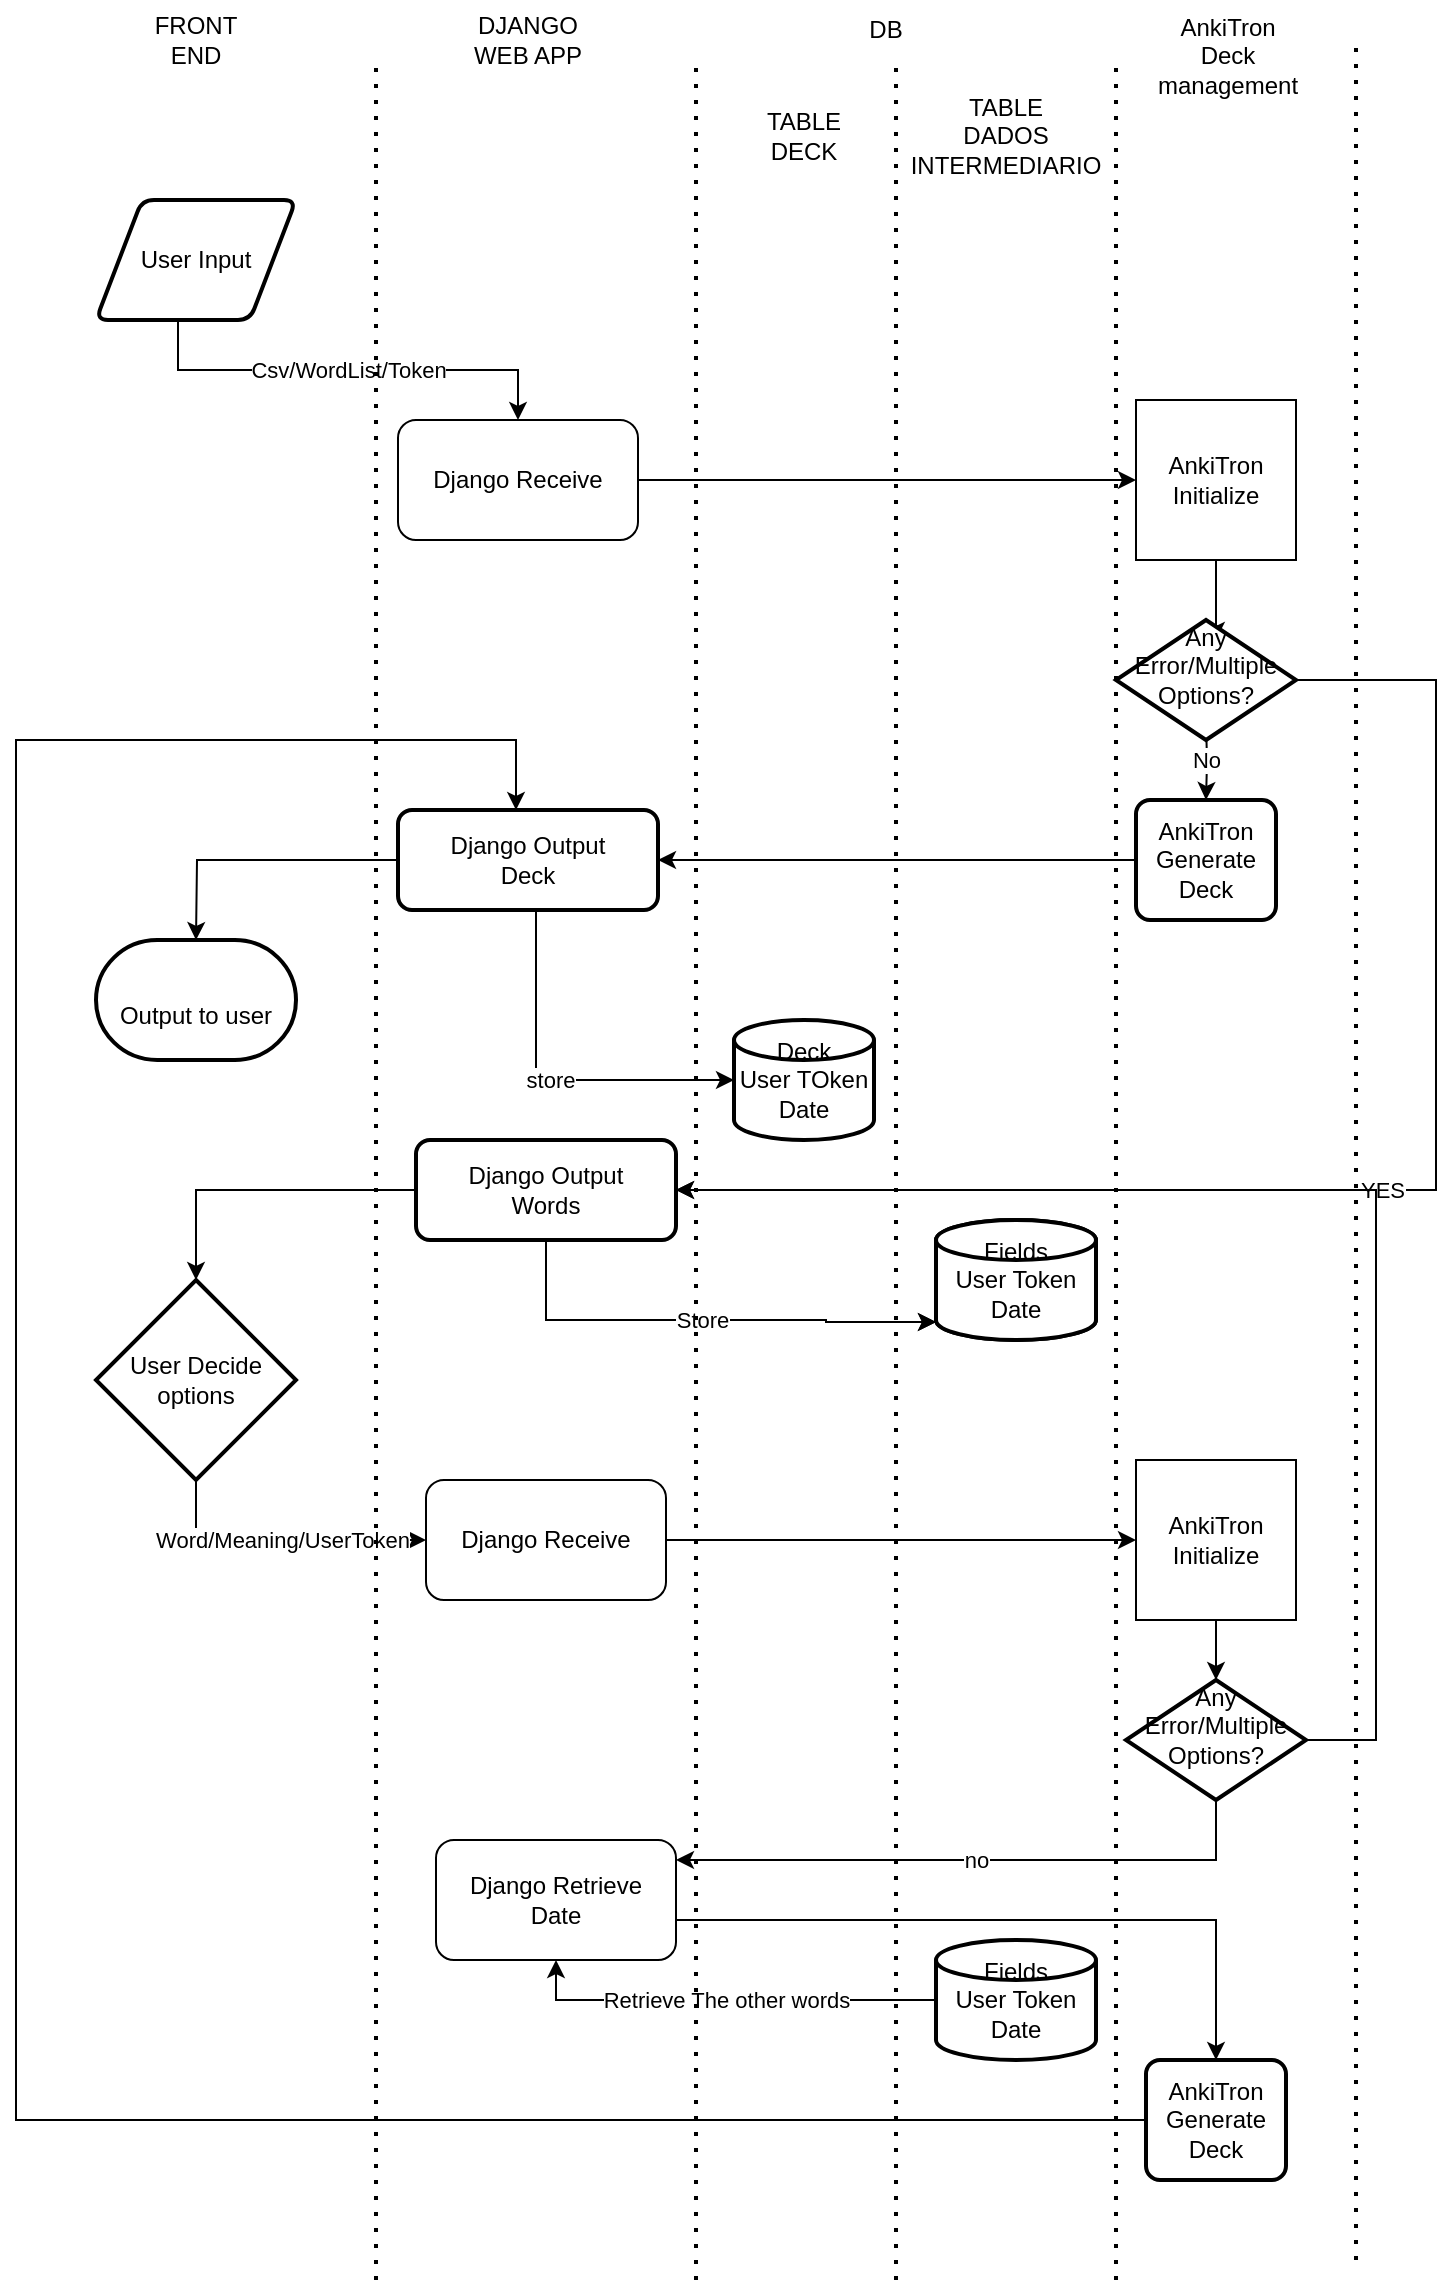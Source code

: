<mxfile version="14.0.1"><diagram id="eq-DjohN9WTD7HdvGoBX" name="Page-1"><mxGraphModel dx="784" dy="491" grid="1" gridSize="10" guides="1" tooltips="1" connect="1" arrows="1" fold="1" page="1" pageScale="1" pageWidth="827" pageHeight="1169" math="0" shadow="0"><root><mxCell id="0"/><mxCell id="1" parent="0"/><mxCell id="70-O6XL2-0paYsVScj8E-3" value="Csv/WordList/Token" style="edgeStyle=orthogonalEdgeStyle;rounded=0;orthogonalLoop=1;jettySize=auto;html=1;entryX=0.5;entryY=0;entryDx=0;entryDy=0;exitX=0.41;exitY=1;exitDx=0;exitDy=0;exitPerimeter=0;" edge="1" parent="1" source="70-O6XL2-0paYsVScj8E-9" target="70-O6XL2-0paYsVScj8E-2"><mxGeometry relative="1" as="geometry"><mxPoint x="270" y="140" as="sourcePoint"/></mxGeometry></mxCell><mxCell id="70-O6XL2-0paYsVScj8E-5" style="edgeStyle=orthogonalEdgeStyle;rounded=0;orthogonalLoop=1;jettySize=auto;html=1;" edge="1" parent="1" source="70-O6XL2-0paYsVScj8E-2" target="70-O6XL2-0paYsVScj8E-4"><mxGeometry relative="1" as="geometry"/></mxCell><mxCell id="70-O6XL2-0paYsVScj8E-2" value="Django Receive" style="rounded=1;whiteSpace=wrap;html=1;" vertex="1" parent="1"><mxGeometry x="211" y="210" width="120" height="60" as="geometry"/></mxCell><mxCell id="70-O6XL2-0paYsVScj8E-7" style="edgeStyle=orthogonalEdgeStyle;rounded=0;orthogonalLoop=1;jettySize=auto;html=1;entryX=0.5;entryY=0;entryDx=0;entryDy=0;" edge="1" parent="1" source="70-O6XL2-0paYsVScj8E-4"><mxGeometry relative="1" as="geometry"><mxPoint x="620" y="320" as="targetPoint"/></mxGeometry></mxCell><mxCell id="70-O6XL2-0paYsVScj8E-4" value="AnkiTron Initialize" style="whiteSpace=wrap;html=1;aspect=fixed;" vertex="1" parent="1"><mxGeometry x="580" y="200" width="80" height="80" as="geometry"/></mxCell><mxCell id="70-O6XL2-0paYsVScj8E-8" value="&lt;div&gt;No&lt;/div&gt;" style="edgeStyle=orthogonalEdgeStyle;rounded=0;orthogonalLoop=1;jettySize=auto;html=1;" edge="1" parent="1" target="70-O6XL2-0paYsVScj8E-11"><mxGeometry relative="1" as="geometry"><mxPoint x="510" y="340" as="targetPoint"/><mxPoint x="615" y="360" as="sourcePoint"/></mxGeometry></mxCell><mxCell id="70-O6XL2-0paYsVScj8E-14" style="edgeStyle=orthogonalEdgeStyle;rounded=0;orthogonalLoop=1;jettySize=auto;html=1;exitX=0;exitY=0.5;exitDx=0;exitDy=0;" edge="1" parent="1" source="70-O6XL2-0paYsVScj8E-9"><mxGeometry relative="1" as="geometry"><mxPoint x="90" y="130" as="targetPoint"/></mxGeometry></mxCell><mxCell id="70-O6XL2-0paYsVScj8E-9" value="User Input" style="shape=parallelogram;html=1;strokeWidth=2;perimeter=parallelogramPerimeter;whiteSpace=wrap;rounded=1;arcSize=12;size=0.23;" vertex="1" parent="1"><mxGeometry x="60" y="100" width="100" height="60" as="geometry"/></mxCell><mxCell id="70-O6XL2-0paYsVScj8E-20" value="YES" style="edgeStyle=orthogonalEdgeStyle;rounded=0;orthogonalLoop=1;jettySize=auto;html=1;entryX=1;entryY=0.5;entryDx=0;entryDy=0;" edge="1" parent="1" source="70-O6XL2-0paYsVScj8E-10" target="70-O6XL2-0paYsVScj8E-22"><mxGeometry relative="1" as="geometry"><mxPoint x="350" y="600" as="targetPoint"/><Array as="points"><mxPoint x="730" y="340"/><mxPoint x="730" y="595"/></Array></mxGeometry></mxCell><mxCell id="70-O6XL2-0paYsVScj8E-10" value="&#xA;Any Error/Multiple Options?&#xA;&#xA;" style="strokeWidth=2;html=1;shape=mxgraph.flowchart.decision;whiteSpace=wrap;" vertex="1" parent="1"><mxGeometry x="570" y="310" width="90" height="60" as="geometry"/></mxCell><mxCell id="70-O6XL2-0paYsVScj8E-13" style="edgeStyle=orthogonalEdgeStyle;rounded=0;orthogonalLoop=1;jettySize=auto;html=1;entryX=1;entryY=0.5;entryDx=0;entryDy=0;" edge="1" parent="1" source="70-O6XL2-0paYsVScj8E-11" target="70-O6XL2-0paYsVScj8E-12"><mxGeometry relative="1" as="geometry"/></mxCell><mxCell id="70-O6XL2-0paYsVScj8E-11" value="AnkiTron Generate Deck" style="rounded=1;whiteSpace=wrap;html=1;absoluteArcSize=1;arcSize=14;strokeWidth=2;" vertex="1" parent="1"><mxGeometry x="580" y="400" width="70" height="60" as="geometry"/></mxCell><mxCell id="70-O6XL2-0paYsVScj8E-16" style="edgeStyle=orthogonalEdgeStyle;rounded=0;orthogonalLoop=1;jettySize=auto;html=1;entryX=0.6;entryY=0;entryDx=0;entryDy=0;entryPerimeter=0;" edge="1" parent="1" source="70-O6XL2-0paYsVScj8E-12"><mxGeometry relative="1" as="geometry"><mxPoint x="110" y="470" as="targetPoint"/></mxGeometry></mxCell><mxCell id="70-O6XL2-0paYsVScj8E-47" value="store" style="edgeStyle=orthogonalEdgeStyle;rounded=0;jumpStyle=arc;jumpSize=18;orthogonalLoop=1;jettySize=auto;html=1;entryX=0;entryY=0.5;entryDx=0;entryDy=0;entryPerimeter=0;" edge="1" parent="1" source="70-O6XL2-0paYsVScj8E-12" target="70-O6XL2-0paYsVScj8E-18"><mxGeometry relative="1" as="geometry"><Array as="points"><mxPoint x="280" y="540"/></Array></mxGeometry></mxCell><mxCell id="70-O6XL2-0paYsVScj8E-12" value="&lt;div&gt;Django Output &lt;br&gt;&lt;/div&gt;&lt;div&gt;Deck&lt;/div&gt;" style="rounded=1;whiteSpace=wrap;html=1;absoluteArcSize=1;arcSize=14;strokeWidth=2;" vertex="1" parent="1"><mxGeometry x="211" y="405" width="130" height="50" as="geometry"/></mxCell><mxCell id="70-O6XL2-0paYsVScj8E-17" value="&lt;br&gt;&lt;div&gt;Output to user&lt;/div&gt;" style="strokeWidth=2;html=1;shape=mxgraph.flowchart.terminator;whiteSpace=wrap;" vertex="1" parent="1"><mxGeometry x="60" y="470" width="100" height="60" as="geometry"/></mxCell><mxCell id="70-O6XL2-0paYsVScj8E-18" value="&lt;div&gt;Deck&lt;/div&gt;&lt;div&gt;User TOken&lt;/div&gt;&lt;div&gt;Date&lt;br&gt;&lt;/div&gt;" style="strokeWidth=2;html=1;shape=mxgraph.flowchart.database;whiteSpace=wrap;" vertex="1" parent="1"><mxGeometry x="379" y="510" width="70" height="60" as="geometry"/></mxCell><mxCell id="70-O6XL2-0paYsVScj8E-25" style="edgeStyle=orthogonalEdgeStyle;rounded=0;orthogonalLoop=1;jettySize=auto;html=1;" edge="1" parent="1" source="70-O6XL2-0paYsVScj8E-22" target="70-O6XL2-0paYsVScj8E-24"><mxGeometry relative="1" as="geometry"/></mxCell><mxCell id="70-O6XL2-0paYsVScj8E-28" value="Store" style="edgeStyle=orthogonalEdgeStyle;rounded=0;orthogonalLoop=1;jettySize=auto;html=1;entryX=0;entryY=0.85;entryDx=0;entryDy=0;entryPerimeter=0;" edge="1" parent="1" source="70-O6XL2-0paYsVScj8E-22" target="70-O6XL2-0paYsVScj8E-27"><mxGeometry relative="1" as="geometry"><Array as="points"><mxPoint x="285" y="660"/><mxPoint x="425" y="660"/></Array></mxGeometry></mxCell><mxCell id="70-O6XL2-0paYsVScj8E-22" value="&lt;div&gt;Django Output &lt;br&gt;&lt;/div&gt;&lt;div&gt;Words&lt;br&gt;&lt;/div&gt;" style="rounded=1;whiteSpace=wrap;html=1;absoluteArcSize=1;arcSize=14;strokeWidth=2;" vertex="1" parent="1"><mxGeometry x="220" y="570" width="130" height="50" as="geometry"/></mxCell><mxCell id="70-O6XL2-0paYsVScj8E-30" value="&lt;div&gt;Word/Meaning/UserToken&lt;/div&gt;" style="edgeStyle=orthogonalEdgeStyle;rounded=0;orthogonalLoop=1;jettySize=auto;html=1;" edge="1" parent="1" source="70-O6XL2-0paYsVScj8E-24" target="70-O6XL2-0paYsVScj8E-29"><mxGeometry relative="1" as="geometry"><Array as="points"><mxPoint x="110" y="770"/></Array></mxGeometry></mxCell><mxCell id="70-O6XL2-0paYsVScj8E-24" value="User Decide options" style="strokeWidth=2;html=1;shape=mxgraph.flowchart.decision;whiteSpace=wrap;" vertex="1" parent="1"><mxGeometry x="60" y="640" width="100" height="100" as="geometry"/></mxCell><mxCell id="70-O6XL2-0paYsVScj8E-27" value="&lt;div&gt;Fields&lt;/div&gt;&lt;div&gt;User Token&lt;/div&gt;&lt;div&gt;Date&lt;br&gt;&lt;/div&gt;" style="strokeWidth=2;html=1;shape=mxgraph.flowchart.database;whiteSpace=wrap;" vertex="1" parent="1"><mxGeometry x="480" y="610" width="80" height="60" as="geometry"/></mxCell><mxCell id="70-O6XL2-0paYsVScj8E-32" style="edgeStyle=orthogonalEdgeStyle;rounded=0;orthogonalLoop=1;jettySize=auto;html=1;entryX=0;entryY=0.5;entryDx=0;entryDy=0;" edge="1" parent="1" source="70-O6XL2-0paYsVScj8E-29" target="70-O6XL2-0paYsVScj8E-31"><mxGeometry relative="1" as="geometry"/></mxCell><mxCell id="70-O6XL2-0paYsVScj8E-29" value="Django Receive" style="rounded=1;whiteSpace=wrap;html=1;" vertex="1" parent="1"><mxGeometry x="225" y="740" width="120" height="60" as="geometry"/></mxCell><mxCell id="70-O6XL2-0paYsVScj8E-36" style="edgeStyle=orthogonalEdgeStyle;rounded=0;orthogonalLoop=1;jettySize=auto;html=1;" edge="1" parent="1" source="70-O6XL2-0paYsVScj8E-31" target="70-O6XL2-0paYsVScj8E-34"><mxGeometry relative="1" as="geometry"/></mxCell><mxCell id="70-O6XL2-0paYsVScj8E-48" style="edgeStyle=orthogonalEdgeStyle;rounded=0;jumpStyle=arc;jumpSize=18;orthogonalLoop=1;jettySize=auto;html=1;entryX=1;entryY=0.5;entryDx=0;entryDy=0;" edge="1" parent="1" source="70-O6XL2-0paYsVScj8E-34" target="70-O6XL2-0paYsVScj8E-22"><mxGeometry relative="1" as="geometry"><mxPoint x="700" y="620" as="targetPoint"/><mxPoint x="680" y="860" as="sourcePoint"/><Array as="points"><mxPoint x="700" y="870"/><mxPoint x="700" y="595"/></Array></mxGeometry></mxCell><mxCell id="70-O6XL2-0paYsVScj8E-31" value="AnkiTron Initialize" style="whiteSpace=wrap;html=1;aspect=fixed;" vertex="1" parent="1"><mxGeometry x="580" y="730" width="80" height="80" as="geometry"/></mxCell><mxCell id="70-O6XL2-0paYsVScj8E-41" value="no" style="edgeStyle=orthogonalEdgeStyle;rounded=0;orthogonalLoop=1;jettySize=auto;html=1;" edge="1" parent="1" source="70-O6XL2-0paYsVScj8E-34" target="70-O6XL2-0paYsVScj8E-37"><mxGeometry relative="1" as="geometry"><Array as="points"><mxPoint x="620" y="930"/></Array></mxGeometry></mxCell><mxCell id="70-O6XL2-0paYsVScj8E-34" value="&#xA;Any Error/Multiple Options?&#xA;&#xA;" style="strokeWidth=2;html=1;shape=mxgraph.flowchart.decision;whiteSpace=wrap;" vertex="1" parent="1"><mxGeometry x="575" y="840" width="90" height="60" as="geometry"/></mxCell><mxCell id="70-O6XL2-0paYsVScj8E-44" style="edgeStyle=orthogonalEdgeStyle;rounded=0;orthogonalLoop=1;jettySize=auto;html=1;" edge="1" parent="1" source="70-O6XL2-0paYsVScj8E-37" target="70-O6XL2-0paYsVScj8E-45"><mxGeometry relative="1" as="geometry"><mxPoint x="620" y="1030.0" as="targetPoint"/><Array as="points"><mxPoint x="620" y="960"/></Array></mxGeometry></mxCell><mxCell id="70-O6XL2-0paYsVScj8E-37" value="&lt;div&gt;Django Retrieve &lt;br&gt;&lt;/div&gt;&lt;div&gt;Date&lt;/div&gt;" style="rounded=1;whiteSpace=wrap;html=1;" vertex="1" parent="1"><mxGeometry x="230" y="920" width="120" height="60" as="geometry"/></mxCell><mxCell id="70-O6XL2-0paYsVScj8E-39" value="Store" style="edgeStyle=orthogonalEdgeStyle;rounded=0;orthogonalLoop=1;jettySize=auto;html=1;entryX=0;entryY=0.85;entryDx=0;entryDy=0;entryPerimeter=0;" edge="1" parent="1" target="70-O6XL2-0paYsVScj8E-40"><mxGeometry relative="1" as="geometry"><mxPoint x="285" y="620" as="sourcePoint"/><Array as="points"><mxPoint x="285" y="660"/><mxPoint x="425" y="660"/></Array></mxGeometry></mxCell><mxCell id="70-O6XL2-0paYsVScj8E-40" value="&lt;div&gt;Fields&lt;/div&gt;&lt;div&gt;User Token&lt;/div&gt;&lt;div&gt;Date&lt;br&gt;&lt;/div&gt;" style="strokeWidth=2;html=1;shape=mxgraph.flowchart.database;whiteSpace=wrap;" vertex="1" parent="1"><mxGeometry x="480" y="610" width="80" height="60" as="geometry"/></mxCell><mxCell id="70-O6XL2-0paYsVScj8E-43" value="Retrieve The other words" style="edgeStyle=orthogonalEdgeStyle;rounded=0;orthogonalLoop=1;jettySize=auto;html=1;entryX=0.5;entryY=1;entryDx=0;entryDy=0;" edge="1" parent="1" source="70-O6XL2-0paYsVScj8E-42" target="70-O6XL2-0paYsVScj8E-37"><mxGeometry relative="1" as="geometry"/></mxCell><mxCell id="70-O6XL2-0paYsVScj8E-42" value="&lt;div&gt;Fields&lt;/div&gt;&lt;div&gt;User Token&lt;/div&gt;&lt;div&gt;Date&lt;br&gt;&lt;/div&gt;" style="strokeWidth=2;html=1;shape=mxgraph.flowchart.database;whiteSpace=wrap;" vertex="1" parent="1"><mxGeometry x="480" y="970" width="80" height="60" as="geometry"/></mxCell><mxCell id="70-O6XL2-0paYsVScj8E-45" value="AnkiTron Generate Deck" style="rounded=1;whiteSpace=wrap;html=1;absoluteArcSize=1;arcSize=14;strokeWidth=2;" vertex="1" parent="1"><mxGeometry x="585" y="1030" width="70" height="60" as="geometry"/></mxCell><mxCell id="70-O6XL2-0paYsVScj8E-46" style="edgeStyle=orthogonalEdgeStyle;rounded=0;orthogonalLoop=1;jettySize=auto;html=1;jumpStyle=arc;jumpSize=18;" edge="1" parent="1" source="70-O6XL2-0paYsVScj8E-45" target="70-O6XL2-0paYsVScj8E-12"><mxGeometry relative="1" as="geometry"><Array as="points"><mxPoint x="20" y="1060"/><mxPoint x="20" y="370"/><mxPoint x="270" y="370"/></Array></mxGeometry></mxCell><mxCell id="70-O6XL2-0paYsVScj8E-51" value="" style="endArrow=none;dashed=1;html=1;dashPattern=1 3;strokeWidth=2;" edge="1" parent="1"><mxGeometry width="50" height="50" relative="1" as="geometry"><mxPoint x="200" y="1140" as="sourcePoint"/><mxPoint x="200" y="30" as="targetPoint"/></mxGeometry></mxCell><mxCell id="70-O6XL2-0paYsVScj8E-52" value="" style="endArrow=none;dashed=1;html=1;dashPattern=1 3;strokeWidth=2;" edge="1" parent="1"><mxGeometry width="50" height="50" relative="1" as="geometry"><mxPoint x="360" y="1140.0" as="sourcePoint"/><mxPoint x="360" y="30" as="targetPoint"/></mxGeometry></mxCell><mxCell id="70-O6XL2-0paYsVScj8E-53" value="" style="endArrow=none;dashed=1;html=1;dashPattern=1 3;strokeWidth=2;" edge="1" parent="1"><mxGeometry width="50" height="50" relative="1" as="geometry"><mxPoint x="460" y="1140.0" as="sourcePoint"/><mxPoint x="460" y="30" as="targetPoint"/></mxGeometry></mxCell><mxCell id="70-O6XL2-0paYsVScj8E-54" value="" style="endArrow=none;dashed=1;html=1;dashPattern=1 3;strokeWidth=2;" edge="1" parent="1"><mxGeometry width="50" height="50" relative="1" as="geometry"><mxPoint x="570" y="1140.0" as="sourcePoint"/><mxPoint x="570" y="30" as="targetPoint"/></mxGeometry></mxCell><mxCell id="70-O6XL2-0paYsVScj8E-55" value="" style="endArrow=none;dashed=1;html=1;dashPattern=1 3;strokeWidth=2;" edge="1" parent="1"><mxGeometry width="50" height="50" relative="1" as="geometry"><mxPoint x="690" y="1130.0" as="sourcePoint"/><mxPoint x="690" y="20" as="targetPoint"/></mxGeometry></mxCell><mxCell id="70-O6XL2-0paYsVScj8E-56" value="&lt;div&gt;FRONT&lt;/div&gt;&lt;div&gt;END&lt;br&gt;&lt;/div&gt;" style="text;html=1;strokeColor=none;fillColor=none;align=center;verticalAlign=middle;whiteSpace=wrap;rounded=0;" vertex="1" parent="1"><mxGeometry x="75" width="70" height="40" as="geometry"/></mxCell><mxCell id="70-O6XL2-0paYsVScj8E-58" value="&lt;div&gt;DJANGO &lt;br&gt;&lt;/div&gt;&lt;div&gt;WEB APP&lt;br&gt;&lt;/div&gt;" style="text;html=1;strokeColor=none;fillColor=none;align=center;verticalAlign=middle;whiteSpace=wrap;rounded=0;" vertex="1" parent="1"><mxGeometry x="241" width="70" height="40" as="geometry"/></mxCell><mxCell id="70-O6XL2-0paYsVScj8E-59" value="DB" style="text;html=1;strokeColor=none;fillColor=none;align=center;verticalAlign=middle;whiteSpace=wrap;rounded=0;" vertex="1" parent="1"><mxGeometry x="420" y="1" width="70" height="28" as="geometry"/></mxCell><mxCell id="70-O6XL2-0paYsVScj8E-60" value="&lt;div&gt;TABLE&lt;/div&gt;&lt;div&gt;DECK&lt;br&gt;&lt;/div&gt;" style="text;html=1;strokeColor=none;fillColor=none;align=center;verticalAlign=middle;whiteSpace=wrap;rounded=0;" vertex="1" parent="1"><mxGeometry x="379" y="48" width="70" height="40" as="geometry"/></mxCell><mxCell id="70-O6XL2-0paYsVScj8E-61" value="&lt;div&gt;TABLE&lt;/div&gt;&lt;div&gt;DADOS INTERMEDIARIO&lt;br&gt;&lt;/div&gt;" style="text;html=1;strokeColor=none;fillColor=none;align=center;verticalAlign=middle;whiteSpace=wrap;rounded=0;" vertex="1" parent="1"><mxGeometry x="480" y="38" width="70" height="60" as="geometry"/></mxCell><mxCell id="70-O6XL2-0paYsVScj8E-62" value="&lt;div&gt;AnkiTron&lt;/div&gt;&lt;div&gt;Deck management&lt;br&gt;&lt;/div&gt;" style="text;html=1;strokeColor=none;fillColor=none;align=center;verticalAlign=middle;whiteSpace=wrap;rounded=0;" vertex="1" parent="1"><mxGeometry x="591" y="8" width="70" height="40" as="geometry"/></mxCell></root></mxGraphModel></diagram></mxfile>